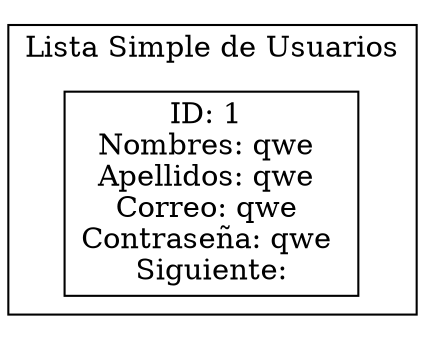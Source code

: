 digraph G {
    node [shape=record];
    rankdir=LR;
    subgraph cluster_0 {
        label = "Lista Simple de Usuarios";
        n0 [label = "{<data> ID: 1 \nNombres: qwe \nApellidos: qwe \nCorreo: qwe \nContraseña: qwe \nSiguiente: }"];
    }
}
